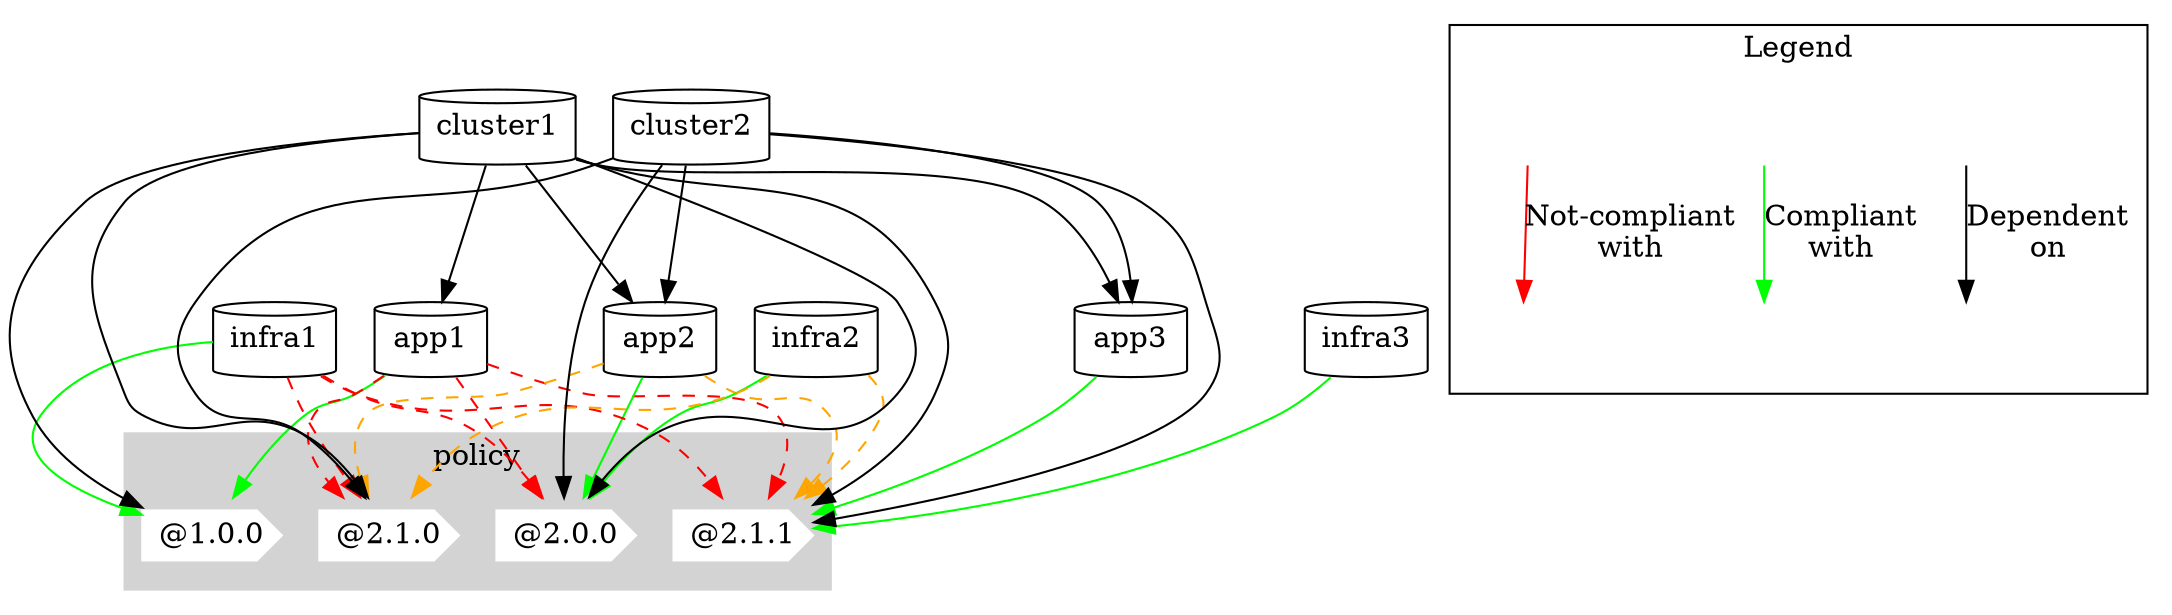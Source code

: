 digraph G {

  subgraph cluster_0 {
    style=filled;
    color=lightgrey;
    node [style=filled,color=white,shape=cds];
    
    policy100 [label="@1.0.0"]
    policy200 [label="@2.0.0"]
    policy210 [label="@2.1.0"]
    policy211 [label="@2.1.1"]

    label = "policy";
  }
  
  node [shape=cylinder]
  app1, app2, app3, 
  infra1, infra2, infra3
  cluster1, cluster2

  app1,infra1 -> policy100 [color=green]
  app1,infra1 -> policy200,policy210,policy211 [color=red,style=dashed]

  app2,infra2 -> policy200 [color=green]
  app2,infra2 -> policy210,policy211 [color=orange,style=dashed]

  app3,infra3 -> policy211 [color=green]

  cluster1 -> policy100,policy200,policy210,policy211,app1,app2,app3
  cluster2 -> policy200,policy210,policy211,app2,app3

  subgraph cluster_01 { 
    node [shape=plaintext, style=invisible]
    rankdir=LR;
    label = "Legend"

    start1,start2,start3
    end1,end2,end3

    start1 -> end1 [label="Dependent\non"]
    start2 -> end2 [label="Compliant\nwith", color=green]
    start3 -> end3 [label="Not-compliant\nwith", color=red]
    
  }

}